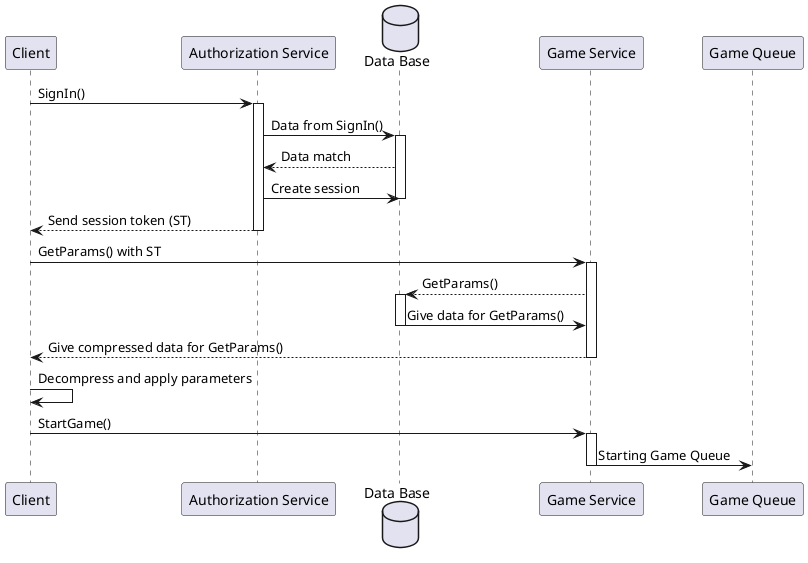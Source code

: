 @startuml auth-scheme
participant client as "Client"
participant "Authorization Service" as authservice
database "Data Base" as database
participant "Game Service" as gameservice
participant "Game Queue" as gamequeue

client -> authservice: SignIn()
activate authservice
authservice -> database: Data from SignIn()
activate database
database --> authservice: Data match
authservice -> database: Create session
deactivate database
authservice --> client: Send session token (ST)
deactivate authservice
client -> gameservice: GetParams() with ST
activate gameservice
gameservice --> database: GetParams()
activate database
database -> gameservice: Give data for GetParams()
deactivate database
gameservice --> client: Give compressed data for GetParams()
deactivate gameservice
client -> client: Decompress and apply parameters
client -> gameservice: StartGame()
activate gameservice
gameservice -> gamequeue: Starting Game Queue
deactivate gameservice
@enduml
